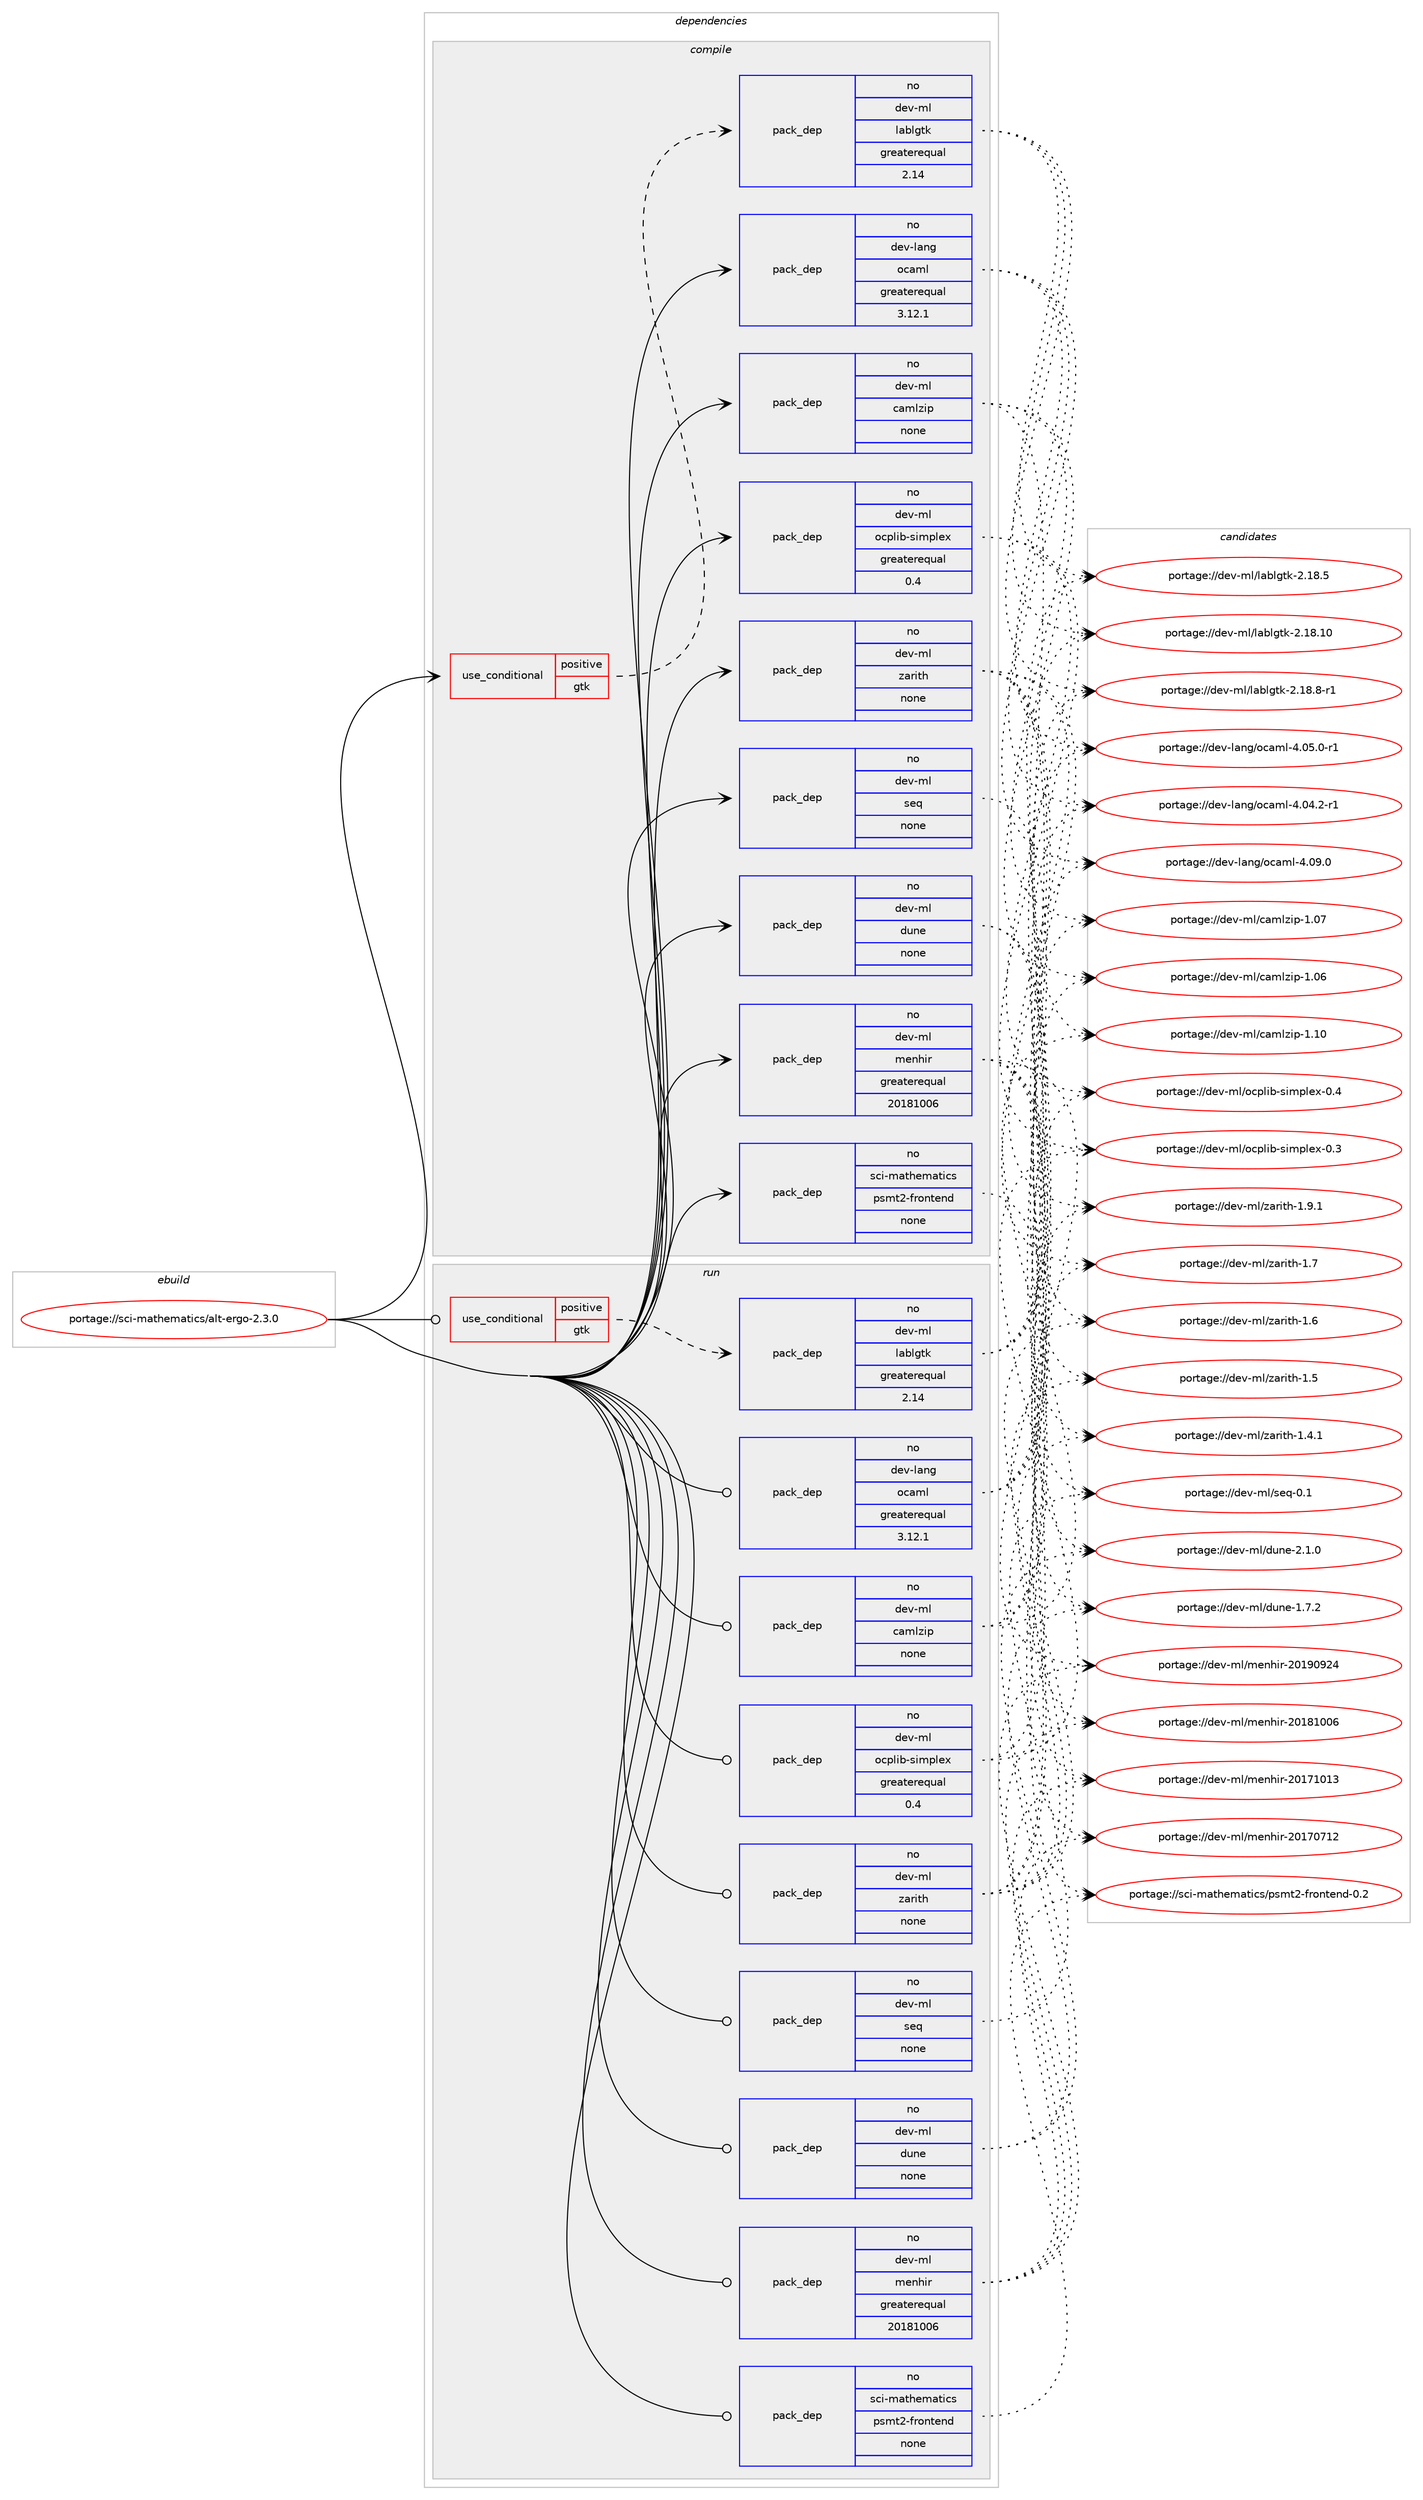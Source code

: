 digraph prolog {

# *************
# Graph options
# *************

newrank=true;
concentrate=true;
compound=true;
graph [rankdir=LR,fontname=Helvetica,fontsize=10,ranksep=1.5];#, ranksep=2.5, nodesep=0.2];
edge  [arrowhead=vee];
node  [fontname=Helvetica,fontsize=10];

# **********
# The ebuild
# **********

subgraph cluster_leftcol {
color=gray;
rank=same;
label=<<i>ebuild</i>>;
id [label="portage://sci-mathematics/alt-ergo-2.3.0", color=red, width=4, href="../sci-mathematics/alt-ergo-2.3.0.svg"];
}

# ****************
# The dependencies
# ****************

subgraph cluster_midcol {
color=gray;
label=<<i>dependencies</i>>;
subgraph cluster_compile {
fillcolor="#eeeeee";
style=filled;
label=<<i>compile</i>>;
subgraph cond16552 {
dependency83466 [label=<<TABLE BORDER="0" CELLBORDER="1" CELLSPACING="0" CELLPADDING="4"><TR><TD ROWSPAN="3" CELLPADDING="10">use_conditional</TD></TR><TR><TD>positive</TD></TR><TR><TD>gtk</TD></TR></TABLE>>, shape=none, color=red];
subgraph pack65467 {
dependency83467 [label=<<TABLE BORDER="0" CELLBORDER="1" CELLSPACING="0" CELLPADDING="4" WIDTH="220"><TR><TD ROWSPAN="6" CELLPADDING="30">pack_dep</TD></TR><TR><TD WIDTH="110">no</TD></TR><TR><TD>dev-ml</TD></TR><TR><TD>lablgtk</TD></TR><TR><TD>greaterequal</TD></TR><TR><TD>2.14</TD></TR></TABLE>>, shape=none, color=blue];
}
dependency83466:e -> dependency83467:w [weight=20,style="dashed",arrowhead="vee"];
}
id:e -> dependency83466:w [weight=20,style="solid",arrowhead="vee"];
subgraph pack65468 {
dependency83468 [label=<<TABLE BORDER="0" CELLBORDER="1" CELLSPACING="0" CELLPADDING="4" WIDTH="220"><TR><TD ROWSPAN="6" CELLPADDING="30">pack_dep</TD></TR><TR><TD WIDTH="110">no</TD></TR><TR><TD>dev-lang</TD></TR><TR><TD>ocaml</TD></TR><TR><TD>greaterequal</TD></TR><TR><TD>3.12.1</TD></TR></TABLE>>, shape=none, color=blue];
}
id:e -> dependency83468:w [weight=20,style="solid",arrowhead="vee"];
subgraph pack65469 {
dependency83469 [label=<<TABLE BORDER="0" CELLBORDER="1" CELLSPACING="0" CELLPADDING="4" WIDTH="220"><TR><TD ROWSPAN="6" CELLPADDING="30">pack_dep</TD></TR><TR><TD WIDTH="110">no</TD></TR><TR><TD>dev-ml</TD></TR><TR><TD>camlzip</TD></TR><TR><TD>none</TD></TR><TR><TD></TD></TR></TABLE>>, shape=none, color=blue];
}
id:e -> dependency83469:w [weight=20,style="solid",arrowhead="vee"];
subgraph pack65470 {
dependency83470 [label=<<TABLE BORDER="0" CELLBORDER="1" CELLSPACING="0" CELLPADDING="4" WIDTH="220"><TR><TD ROWSPAN="6" CELLPADDING="30">pack_dep</TD></TR><TR><TD WIDTH="110">no</TD></TR><TR><TD>dev-ml</TD></TR><TR><TD>dune</TD></TR><TR><TD>none</TD></TR><TR><TD></TD></TR></TABLE>>, shape=none, color=blue];
}
id:e -> dependency83470:w [weight=20,style="solid",arrowhead="vee"];
subgraph pack65471 {
dependency83471 [label=<<TABLE BORDER="0" CELLBORDER="1" CELLSPACING="0" CELLPADDING="4" WIDTH="220"><TR><TD ROWSPAN="6" CELLPADDING="30">pack_dep</TD></TR><TR><TD WIDTH="110">no</TD></TR><TR><TD>dev-ml</TD></TR><TR><TD>menhir</TD></TR><TR><TD>greaterequal</TD></TR><TR><TD>20181006</TD></TR></TABLE>>, shape=none, color=blue];
}
id:e -> dependency83471:w [weight=20,style="solid",arrowhead="vee"];
subgraph pack65472 {
dependency83472 [label=<<TABLE BORDER="0" CELLBORDER="1" CELLSPACING="0" CELLPADDING="4" WIDTH="220"><TR><TD ROWSPAN="6" CELLPADDING="30">pack_dep</TD></TR><TR><TD WIDTH="110">no</TD></TR><TR><TD>dev-ml</TD></TR><TR><TD>ocplib-simplex</TD></TR><TR><TD>greaterequal</TD></TR><TR><TD>0.4</TD></TR></TABLE>>, shape=none, color=blue];
}
id:e -> dependency83472:w [weight=20,style="solid",arrowhead="vee"];
subgraph pack65473 {
dependency83473 [label=<<TABLE BORDER="0" CELLBORDER="1" CELLSPACING="0" CELLPADDING="4" WIDTH="220"><TR><TD ROWSPAN="6" CELLPADDING="30">pack_dep</TD></TR><TR><TD WIDTH="110">no</TD></TR><TR><TD>dev-ml</TD></TR><TR><TD>seq</TD></TR><TR><TD>none</TD></TR><TR><TD></TD></TR></TABLE>>, shape=none, color=blue];
}
id:e -> dependency83473:w [weight=20,style="solid",arrowhead="vee"];
subgraph pack65474 {
dependency83474 [label=<<TABLE BORDER="0" CELLBORDER="1" CELLSPACING="0" CELLPADDING="4" WIDTH="220"><TR><TD ROWSPAN="6" CELLPADDING="30">pack_dep</TD></TR><TR><TD WIDTH="110">no</TD></TR><TR><TD>dev-ml</TD></TR><TR><TD>zarith</TD></TR><TR><TD>none</TD></TR><TR><TD></TD></TR></TABLE>>, shape=none, color=blue];
}
id:e -> dependency83474:w [weight=20,style="solid",arrowhead="vee"];
subgraph pack65475 {
dependency83475 [label=<<TABLE BORDER="0" CELLBORDER="1" CELLSPACING="0" CELLPADDING="4" WIDTH="220"><TR><TD ROWSPAN="6" CELLPADDING="30">pack_dep</TD></TR><TR><TD WIDTH="110">no</TD></TR><TR><TD>sci-mathematics</TD></TR><TR><TD>psmt2-frontend</TD></TR><TR><TD>none</TD></TR><TR><TD></TD></TR></TABLE>>, shape=none, color=blue];
}
id:e -> dependency83475:w [weight=20,style="solid",arrowhead="vee"];
}
subgraph cluster_compileandrun {
fillcolor="#eeeeee";
style=filled;
label=<<i>compile and run</i>>;
}
subgraph cluster_run {
fillcolor="#eeeeee";
style=filled;
label=<<i>run</i>>;
subgraph cond16553 {
dependency83476 [label=<<TABLE BORDER="0" CELLBORDER="1" CELLSPACING="0" CELLPADDING="4"><TR><TD ROWSPAN="3" CELLPADDING="10">use_conditional</TD></TR><TR><TD>positive</TD></TR><TR><TD>gtk</TD></TR></TABLE>>, shape=none, color=red];
subgraph pack65476 {
dependency83477 [label=<<TABLE BORDER="0" CELLBORDER="1" CELLSPACING="0" CELLPADDING="4" WIDTH="220"><TR><TD ROWSPAN="6" CELLPADDING="30">pack_dep</TD></TR><TR><TD WIDTH="110">no</TD></TR><TR><TD>dev-ml</TD></TR><TR><TD>lablgtk</TD></TR><TR><TD>greaterequal</TD></TR><TR><TD>2.14</TD></TR></TABLE>>, shape=none, color=blue];
}
dependency83476:e -> dependency83477:w [weight=20,style="dashed",arrowhead="vee"];
}
id:e -> dependency83476:w [weight=20,style="solid",arrowhead="odot"];
subgraph pack65477 {
dependency83478 [label=<<TABLE BORDER="0" CELLBORDER="1" CELLSPACING="0" CELLPADDING="4" WIDTH="220"><TR><TD ROWSPAN="6" CELLPADDING="30">pack_dep</TD></TR><TR><TD WIDTH="110">no</TD></TR><TR><TD>dev-lang</TD></TR><TR><TD>ocaml</TD></TR><TR><TD>greaterequal</TD></TR><TR><TD>3.12.1</TD></TR></TABLE>>, shape=none, color=blue];
}
id:e -> dependency83478:w [weight=20,style="solid",arrowhead="odot"];
subgraph pack65478 {
dependency83479 [label=<<TABLE BORDER="0" CELLBORDER="1" CELLSPACING="0" CELLPADDING="4" WIDTH="220"><TR><TD ROWSPAN="6" CELLPADDING="30">pack_dep</TD></TR><TR><TD WIDTH="110">no</TD></TR><TR><TD>dev-ml</TD></TR><TR><TD>camlzip</TD></TR><TR><TD>none</TD></TR><TR><TD></TD></TR></TABLE>>, shape=none, color=blue];
}
id:e -> dependency83479:w [weight=20,style="solid",arrowhead="odot"];
subgraph pack65479 {
dependency83480 [label=<<TABLE BORDER="0" CELLBORDER="1" CELLSPACING="0" CELLPADDING="4" WIDTH="220"><TR><TD ROWSPAN="6" CELLPADDING="30">pack_dep</TD></TR><TR><TD WIDTH="110">no</TD></TR><TR><TD>dev-ml</TD></TR><TR><TD>dune</TD></TR><TR><TD>none</TD></TR><TR><TD></TD></TR></TABLE>>, shape=none, color=blue];
}
id:e -> dependency83480:w [weight=20,style="solid",arrowhead="odot"];
subgraph pack65480 {
dependency83481 [label=<<TABLE BORDER="0" CELLBORDER="1" CELLSPACING="0" CELLPADDING="4" WIDTH="220"><TR><TD ROWSPAN="6" CELLPADDING="30">pack_dep</TD></TR><TR><TD WIDTH="110">no</TD></TR><TR><TD>dev-ml</TD></TR><TR><TD>menhir</TD></TR><TR><TD>greaterequal</TD></TR><TR><TD>20181006</TD></TR></TABLE>>, shape=none, color=blue];
}
id:e -> dependency83481:w [weight=20,style="solid",arrowhead="odot"];
subgraph pack65481 {
dependency83482 [label=<<TABLE BORDER="0" CELLBORDER="1" CELLSPACING="0" CELLPADDING="4" WIDTH="220"><TR><TD ROWSPAN="6" CELLPADDING="30">pack_dep</TD></TR><TR><TD WIDTH="110">no</TD></TR><TR><TD>dev-ml</TD></TR><TR><TD>ocplib-simplex</TD></TR><TR><TD>greaterequal</TD></TR><TR><TD>0.4</TD></TR></TABLE>>, shape=none, color=blue];
}
id:e -> dependency83482:w [weight=20,style="solid",arrowhead="odot"];
subgraph pack65482 {
dependency83483 [label=<<TABLE BORDER="0" CELLBORDER="1" CELLSPACING="0" CELLPADDING="4" WIDTH="220"><TR><TD ROWSPAN="6" CELLPADDING="30">pack_dep</TD></TR><TR><TD WIDTH="110">no</TD></TR><TR><TD>dev-ml</TD></TR><TR><TD>seq</TD></TR><TR><TD>none</TD></TR><TR><TD></TD></TR></TABLE>>, shape=none, color=blue];
}
id:e -> dependency83483:w [weight=20,style="solid",arrowhead="odot"];
subgraph pack65483 {
dependency83484 [label=<<TABLE BORDER="0" CELLBORDER="1" CELLSPACING="0" CELLPADDING="4" WIDTH="220"><TR><TD ROWSPAN="6" CELLPADDING="30">pack_dep</TD></TR><TR><TD WIDTH="110">no</TD></TR><TR><TD>dev-ml</TD></TR><TR><TD>zarith</TD></TR><TR><TD>none</TD></TR><TR><TD></TD></TR></TABLE>>, shape=none, color=blue];
}
id:e -> dependency83484:w [weight=20,style="solid",arrowhead="odot"];
subgraph pack65484 {
dependency83485 [label=<<TABLE BORDER="0" CELLBORDER="1" CELLSPACING="0" CELLPADDING="4" WIDTH="220"><TR><TD ROWSPAN="6" CELLPADDING="30">pack_dep</TD></TR><TR><TD WIDTH="110">no</TD></TR><TR><TD>sci-mathematics</TD></TR><TR><TD>psmt2-frontend</TD></TR><TR><TD>none</TD></TR><TR><TD></TD></TR></TABLE>>, shape=none, color=blue];
}
id:e -> dependency83485:w [weight=20,style="solid",arrowhead="odot"];
}
}

# **************
# The candidates
# **************

subgraph cluster_choices {
rank=same;
color=gray;
label=<<i>candidates</i>>;

subgraph choice65467 {
color=black;
nodesep=1;
choice10010111845109108471089798108103116107455046495646564511449 [label="portage://dev-ml/lablgtk-2.18.8-r1", color=red, width=4,href="../dev-ml/lablgtk-2.18.8-r1.svg"];
choice1001011184510910847108979810810311610745504649564653 [label="portage://dev-ml/lablgtk-2.18.5", color=red, width=4,href="../dev-ml/lablgtk-2.18.5.svg"];
choice100101118451091084710897981081031161074550464956464948 [label="portage://dev-ml/lablgtk-2.18.10", color=red, width=4,href="../dev-ml/lablgtk-2.18.10.svg"];
dependency83467:e -> choice10010111845109108471089798108103116107455046495646564511449:w [style=dotted,weight="100"];
dependency83467:e -> choice1001011184510910847108979810810311610745504649564653:w [style=dotted,weight="100"];
dependency83467:e -> choice100101118451091084710897981081031161074550464956464948:w [style=dotted,weight="100"];
}
subgraph choice65468 {
color=black;
nodesep=1;
choice100101118451089711010347111999710910845524648574648 [label="portage://dev-lang/ocaml-4.09.0", color=red, width=4,href="../dev-lang/ocaml-4.09.0.svg"];
choice1001011184510897110103471119997109108455246485346484511449 [label="portage://dev-lang/ocaml-4.05.0-r1", color=red, width=4,href="../dev-lang/ocaml-4.05.0-r1.svg"];
choice1001011184510897110103471119997109108455246485246504511449 [label="portage://dev-lang/ocaml-4.04.2-r1", color=red, width=4,href="../dev-lang/ocaml-4.04.2-r1.svg"];
dependency83468:e -> choice100101118451089711010347111999710910845524648574648:w [style=dotted,weight="100"];
dependency83468:e -> choice1001011184510897110103471119997109108455246485346484511449:w [style=dotted,weight="100"];
dependency83468:e -> choice1001011184510897110103471119997109108455246485246504511449:w [style=dotted,weight="100"];
}
subgraph choice65469 {
color=black;
nodesep=1;
choice100101118451091084799971091081221051124549464948 [label="portage://dev-ml/camlzip-1.10", color=red, width=4,href="../dev-ml/camlzip-1.10.svg"];
choice100101118451091084799971091081221051124549464855 [label="portage://dev-ml/camlzip-1.07", color=red, width=4,href="../dev-ml/camlzip-1.07.svg"];
choice100101118451091084799971091081221051124549464854 [label="portage://dev-ml/camlzip-1.06", color=red, width=4,href="../dev-ml/camlzip-1.06.svg"];
dependency83469:e -> choice100101118451091084799971091081221051124549464948:w [style=dotted,weight="100"];
dependency83469:e -> choice100101118451091084799971091081221051124549464855:w [style=dotted,weight="100"];
dependency83469:e -> choice100101118451091084799971091081221051124549464854:w [style=dotted,weight="100"];
}
subgraph choice65470 {
color=black;
nodesep=1;
choice1001011184510910847100117110101455046494648 [label="portage://dev-ml/dune-2.1.0", color=red, width=4,href="../dev-ml/dune-2.1.0.svg"];
choice1001011184510910847100117110101454946554650 [label="portage://dev-ml/dune-1.7.2", color=red, width=4,href="../dev-ml/dune-1.7.2.svg"];
dependency83470:e -> choice1001011184510910847100117110101455046494648:w [style=dotted,weight="100"];
dependency83470:e -> choice1001011184510910847100117110101454946554650:w [style=dotted,weight="100"];
}
subgraph choice65471 {
color=black;
nodesep=1;
choice1001011184510910847109101110104105114455048495748575052 [label="portage://dev-ml/menhir-20190924", color=red, width=4,href="../dev-ml/menhir-20190924.svg"];
choice1001011184510910847109101110104105114455048495649484854 [label="portage://dev-ml/menhir-20181006", color=red, width=4,href="../dev-ml/menhir-20181006.svg"];
choice1001011184510910847109101110104105114455048495549484951 [label="portage://dev-ml/menhir-20171013", color=red, width=4,href="../dev-ml/menhir-20171013.svg"];
choice1001011184510910847109101110104105114455048495548554950 [label="portage://dev-ml/menhir-20170712", color=red, width=4,href="../dev-ml/menhir-20170712.svg"];
dependency83471:e -> choice1001011184510910847109101110104105114455048495748575052:w [style=dotted,weight="100"];
dependency83471:e -> choice1001011184510910847109101110104105114455048495649484854:w [style=dotted,weight="100"];
dependency83471:e -> choice1001011184510910847109101110104105114455048495549484951:w [style=dotted,weight="100"];
dependency83471:e -> choice1001011184510910847109101110104105114455048495548554950:w [style=dotted,weight="100"];
}
subgraph choice65472 {
color=black;
nodesep=1;
choice100101118451091084711199112108105984511510510911210810112045484652 [label="portage://dev-ml/ocplib-simplex-0.4", color=red, width=4,href="../dev-ml/ocplib-simplex-0.4.svg"];
choice100101118451091084711199112108105984511510510911210810112045484651 [label="portage://dev-ml/ocplib-simplex-0.3", color=red, width=4,href="../dev-ml/ocplib-simplex-0.3.svg"];
dependency83472:e -> choice100101118451091084711199112108105984511510510911210810112045484652:w [style=dotted,weight="100"];
dependency83472:e -> choice100101118451091084711199112108105984511510510911210810112045484651:w [style=dotted,weight="100"];
}
subgraph choice65473 {
color=black;
nodesep=1;
choice100101118451091084711510111345484649 [label="portage://dev-ml/seq-0.1", color=red, width=4,href="../dev-ml/seq-0.1.svg"];
dependency83473:e -> choice100101118451091084711510111345484649:w [style=dotted,weight="100"];
}
subgraph choice65474 {
color=black;
nodesep=1;
choice100101118451091084712297114105116104454946574649 [label="portage://dev-ml/zarith-1.9.1", color=red, width=4,href="../dev-ml/zarith-1.9.1.svg"];
choice10010111845109108471229711410511610445494655 [label="portage://dev-ml/zarith-1.7", color=red, width=4,href="../dev-ml/zarith-1.7.svg"];
choice10010111845109108471229711410511610445494654 [label="portage://dev-ml/zarith-1.6", color=red, width=4,href="../dev-ml/zarith-1.6.svg"];
choice10010111845109108471229711410511610445494653 [label="portage://dev-ml/zarith-1.5", color=red, width=4,href="../dev-ml/zarith-1.5.svg"];
choice100101118451091084712297114105116104454946524649 [label="portage://dev-ml/zarith-1.4.1", color=red, width=4,href="../dev-ml/zarith-1.4.1.svg"];
dependency83474:e -> choice100101118451091084712297114105116104454946574649:w [style=dotted,weight="100"];
dependency83474:e -> choice10010111845109108471229711410511610445494655:w [style=dotted,weight="100"];
dependency83474:e -> choice10010111845109108471229711410511610445494654:w [style=dotted,weight="100"];
dependency83474:e -> choice10010111845109108471229711410511610445494653:w [style=dotted,weight="100"];
dependency83474:e -> choice100101118451091084712297114105116104454946524649:w [style=dotted,weight="100"];
}
subgraph choice65475 {
color=black;
nodesep=1;
choice115991054510997116104101109971161059911547112115109116504510211411111011610111010045484650 [label="portage://sci-mathematics/psmt2-frontend-0.2", color=red, width=4,href="../sci-mathematics/psmt2-frontend-0.2.svg"];
dependency83475:e -> choice115991054510997116104101109971161059911547112115109116504510211411111011610111010045484650:w [style=dotted,weight="100"];
}
subgraph choice65476 {
color=black;
nodesep=1;
choice10010111845109108471089798108103116107455046495646564511449 [label="portage://dev-ml/lablgtk-2.18.8-r1", color=red, width=4,href="../dev-ml/lablgtk-2.18.8-r1.svg"];
choice1001011184510910847108979810810311610745504649564653 [label="portage://dev-ml/lablgtk-2.18.5", color=red, width=4,href="../dev-ml/lablgtk-2.18.5.svg"];
choice100101118451091084710897981081031161074550464956464948 [label="portage://dev-ml/lablgtk-2.18.10", color=red, width=4,href="../dev-ml/lablgtk-2.18.10.svg"];
dependency83477:e -> choice10010111845109108471089798108103116107455046495646564511449:w [style=dotted,weight="100"];
dependency83477:e -> choice1001011184510910847108979810810311610745504649564653:w [style=dotted,weight="100"];
dependency83477:e -> choice100101118451091084710897981081031161074550464956464948:w [style=dotted,weight="100"];
}
subgraph choice65477 {
color=black;
nodesep=1;
choice100101118451089711010347111999710910845524648574648 [label="portage://dev-lang/ocaml-4.09.0", color=red, width=4,href="../dev-lang/ocaml-4.09.0.svg"];
choice1001011184510897110103471119997109108455246485346484511449 [label="portage://dev-lang/ocaml-4.05.0-r1", color=red, width=4,href="../dev-lang/ocaml-4.05.0-r1.svg"];
choice1001011184510897110103471119997109108455246485246504511449 [label="portage://dev-lang/ocaml-4.04.2-r1", color=red, width=4,href="../dev-lang/ocaml-4.04.2-r1.svg"];
dependency83478:e -> choice100101118451089711010347111999710910845524648574648:w [style=dotted,weight="100"];
dependency83478:e -> choice1001011184510897110103471119997109108455246485346484511449:w [style=dotted,weight="100"];
dependency83478:e -> choice1001011184510897110103471119997109108455246485246504511449:w [style=dotted,weight="100"];
}
subgraph choice65478 {
color=black;
nodesep=1;
choice100101118451091084799971091081221051124549464948 [label="portage://dev-ml/camlzip-1.10", color=red, width=4,href="../dev-ml/camlzip-1.10.svg"];
choice100101118451091084799971091081221051124549464855 [label="portage://dev-ml/camlzip-1.07", color=red, width=4,href="../dev-ml/camlzip-1.07.svg"];
choice100101118451091084799971091081221051124549464854 [label="portage://dev-ml/camlzip-1.06", color=red, width=4,href="../dev-ml/camlzip-1.06.svg"];
dependency83479:e -> choice100101118451091084799971091081221051124549464948:w [style=dotted,weight="100"];
dependency83479:e -> choice100101118451091084799971091081221051124549464855:w [style=dotted,weight="100"];
dependency83479:e -> choice100101118451091084799971091081221051124549464854:w [style=dotted,weight="100"];
}
subgraph choice65479 {
color=black;
nodesep=1;
choice1001011184510910847100117110101455046494648 [label="portage://dev-ml/dune-2.1.0", color=red, width=4,href="../dev-ml/dune-2.1.0.svg"];
choice1001011184510910847100117110101454946554650 [label="portage://dev-ml/dune-1.7.2", color=red, width=4,href="../dev-ml/dune-1.7.2.svg"];
dependency83480:e -> choice1001011184510910847100117110101455046494648:w [style=dotted,weight="100"];
dependency83480:e -> choice1001011184510910847100117110101454946554650:w [style=dotted,weight="100"];
}
subgraph choice65480 {
color=black;
nodesep=1;
choice1001011184510910847109101110104105114455048495748575052 [label="portage://dev-ml/menhir-20190924", color=red, width=4,href="../dev-ml/menhir-20190924.svg"];
choice1001011184510910847109101110104105114455048495649484854 [label="portage://dev-ml/menhir-20181006", color=red, width=4,href="../dev-ml/menhir-20181006.svg"];
choice1001011184510910847109101110104105114455048495549484951 [label="portage://dev-ml/menhir-20171013", color=red, width=4,href="../dev-ml/menhir-20171013.svg"];
choice1001011184510910847109101110104105114455048495548554950 [label="portage://dev-ml/menhir-20170712", color=red, width=4,href="../dev-ml/menhir-20170712.svg"];
dependency83481:e -> choice1001011184510910847109101110104105114455048495748575052:w [style=dotted,weight="100"];
dependency83481:e -> choice1001011184510910847109101110104105114455048495649484854:w [style=dotted,weight="100"];
dependency83481:e -> choice1001011184510910847109101110104105114455048495549484951:w [style=dotted,weight="100"];
dependency83481:e -> choice1001011184510910847109101110104105114455048495548554950:w [style=dotted,weight="100"];
}
subgraph choice65481 {
color=black;
nodesep=1;
choice100101118451091084711199112108105984511510510911210810112045484652 [label="portage://dev-ml/ocplib-simplex-0.4", color=red, width=4,href="../dev-ml/ocplib-simplex-0.4.svg"];
choice100101118451091084711199112108105984511510510911210810112045484651 [label="portage://dev-ml/ocplib-simplex-0.3", color=red, width=4,href="../dev-ml/ocplib-simplex-0.3.svg"];
dependency83482:e -> choice100101118451091084711199112108105984511510510911210810112045484652:w [style=dotted,weight="100"];
dependency83482:e -> choice100101118451091084711199112108105984511510510911210810112045484651:w [style=dotted,weight="100"];
}
subgraph choice65482 {
color=black;
nodesep=1;
choice100101118451091084711510111345484649 [label="portage://dev-ml/seq-0.1", color=red, width=4,href="../dev-ml/seq-0.1.svg"];
dependency83483:e -> choice100101118451091084711510111345484649:w [style=dotted,weight="100"];
}
subgraph choice65483 {
color=black;
nodesep=1;
choice100101118451091084712297114105116104454946574649 [label="portage://dev-ml/zarith-1.9.1", color=red, width=4,href="../dev-ml/zarith-1.9.1.svg"];
choice10010111845109108471229711410511610445494655 [label="portage://dev-ml/zarith-1.7", color=red, width=4,href="../dev-ml/zarith-1.7.svg"];
choice10010111845109108471229711410511610445494654 [label="portage://dev-ml/zarith-1.6", color=red, width=4,href="../dev-ml/zarith-1.6.svg"];
choice10010111845109108471229711410511610445494653 [label="portage://dev-ml/zarith-1.5", color=red, width=4,href="../dev-ml/zarith-1.5.svg"];
choice100101118451091084712297114105116104454946524649 [label="portage://dev-ml/zarith-1.4.1", color=red, width=4,href="../dev-ml/zarith-1.4.1.svg"];
dependency83484:e -> choice100101118451091084712297114105116104454946574649:w [style=dotted,weight="100"];
dependency83484:e -> choice10010111845109108471229711410511610445494655:w [style=dotted,weight="100"];
dependency83484:e -> choice10010111845109108471229711410511610445494654:w [style=dotted,weight="100"];
dependency83484:e -> choice10010111845109108471229711410511610445494653:w [style=dotted,weight="100"];
dependency83484:e -> choice100101118451091084712297114105116104454946524649:w [style=dotted,weight="100"];
}
subgraph choice65484 {
color=black;
nodesep=1;
choice115991054510997116104101109971161059911547112115109116504510211411111011610111010045484650 [label="portage://sci-mathematics/psmt2-frontend-0.2", color=red, width=4,href="../sci-mathematics/psmt2-frontend-0.2.svg"];
dependency83485:e -> choice115991054510997116104101109971161059911547112115109116504510211411111011610111010045484650:w [style=dotted,weight="100"];
}
}

}

